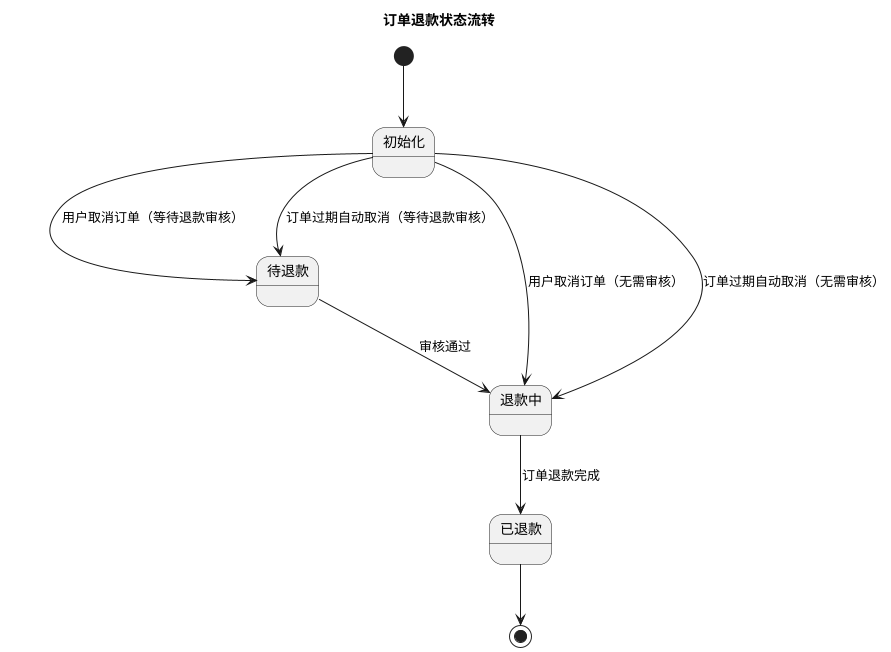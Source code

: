 ﻿@startuml
title 订单退款状态流转
[*] --> 初始化
初始化 --> 待退款 : 用户取消订单（等待退款审核）
初始化 --> 待退款 : 订单过期自动取消（等待退款审核）
初始化 --> 退款中 : 用户取消订单（无需审核）
初始化 --> 退款中 : 订单过期自动取消（无需审核）
待退款 --> 退款中 : 审核通过
退款中 --> 已退款 : 订单退款完成
已退款 --> [*]
@enduml